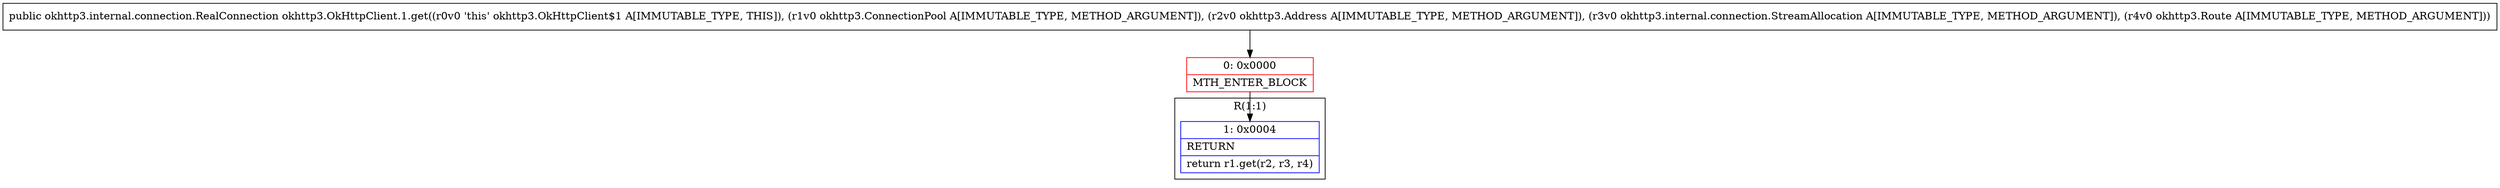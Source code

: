 digraph "CFG forokhttp3.OkHttpClient.1.get(Lokhttp3\/ConnectionPool;Lokhttp3\/Address;Lokhttp3\/internal\/connection\/StreamAllocation;Lokhttp3\/Route;)Lokhttp3\/internal\/connection\/RealConnection;" {
subgraph cluster_Region_1999889891 {
label = "R(1:1)";
node [shape=record,color=blue];
Node_1 [shape=record,label="{1\:\ 0x0004|RETURN\l|return r1.get(r2, r3, r4)\l}"];
}
Node_0 [shape=record,color=red,label="{0\:\ 0x0000|MTH_ENTER_BLOCK\l}"];
MethodNode[shape=record,label="{public okhttp3.internal.connection.RealConnection okhttp3.OkHttpClient.1.get((r0v0 'this' okhttp3.OkHttpClient$1 A[IMMUTABLE_TYPE, THIS]), (r1v0 okhttp3.ConnectionPool A[IMMUTABLE_TYPE, METHOD_ARGUMENT]), (r2v0 okhttp3.Address A[IMMUTABLE_TYPE, METHOD_ARGUMENT]), (r3v0 okhttp3.internal.connection.StreamAllocation A[IMMUTABLE_TYPE, METHOD_ARGUMENT]), (r4v0 okhttp3.Route A[IMMUTABLE_TYPE, METHOD_ARGUMENT])) }"];
MethodNode -> Node_0;
Node_0 -> Node_1;
}

